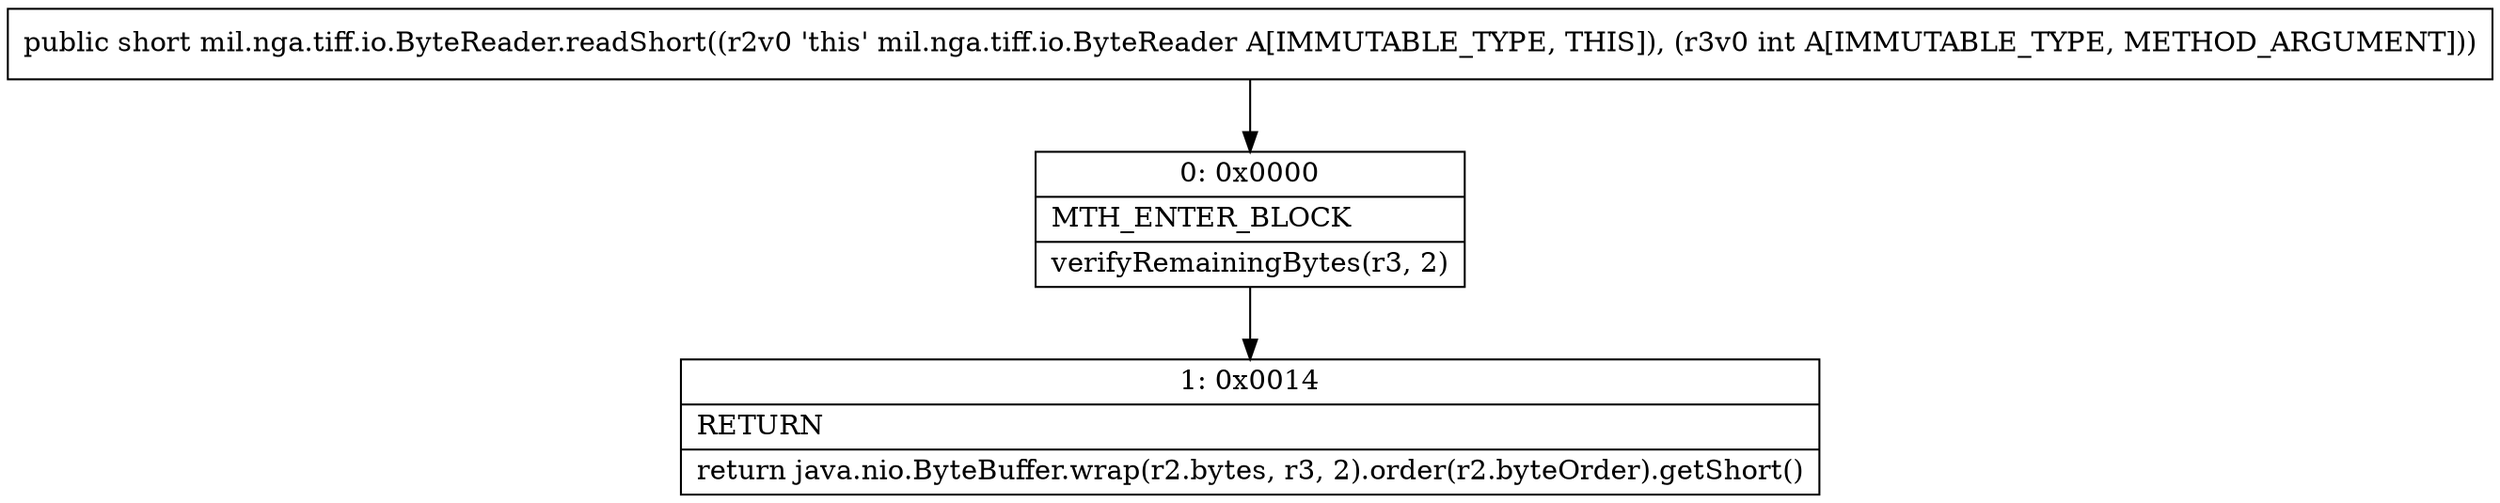 digraph "CFG formil.nga.tiff.io.ByteReader.readShort(I)S" {
Node_0 [shape=record,label="{0\:\ 0x0000|MTH_ENTER_BLOCK\l|verifyRemainingBytes(r3, 2)\l}"];
Node_1 [shape=record,label="{1\:\ 0x0014|RETURN\l|return java.nio.ByteBuffer.wrap(r2.bytes, r3, 2).order(r2.byteOrder).getShort()\l}"];
MethodNode[shape=record,label="{public short mil.nga.tiff.io.ByteReader.readShort((r2v0 'this' mil.nga.tiff.io.ByteReader A[IMMUTABLE_TYPE, THIS]), (r3v0 int A[IMMUTABLE_TYPE, METHOD_ARGUMENT])) }"];
MethodNode -> Node_0;
Node_0 -> Node_1;
}

